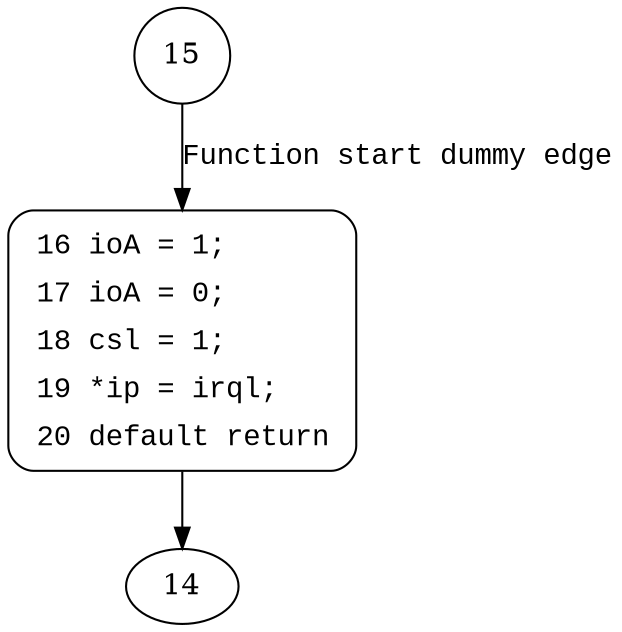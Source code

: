 digraph IoAcquireCancelSpinLock {
15 [shape="circle"]
16 [shape="circle"]
16 [style="filled,bold" penwidth="1" fillcolor="white" fontname="Courier New" shape="Mrecord" label=<<table border="0" cellborder="0" cellpadding="3" bgcolor="white"><tr><td align="right">16</td><td align="left">ioA = 1;</td></tr><tr><td align="right">17</td><td align="left">ioA = 0;</td></tr><tr><td align="right">18</td><td align="left">csl = 1;</td></tr><tr><td align="right">19</td><td align="left">*ip = irql;</td></tr><tr><td align="right">20</td><td align="left">default return</td></tr></table>>]
16 -> 14[label=""]
15 -> 16 [label="Function start dummy edge" fontname="Courier New"]
}